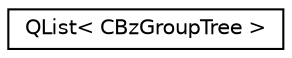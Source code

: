 digraph "类继承关系图"
{
  edge [fontname="Helvetica",fontsize="10",labelfontname="Helvetica",labelfontsize="10"];
  node [fontname="Helvetica",fontsize="10",shape=record];
  rankdir="LR";
  Node0 [label="QList\< CBzGroupTree \>",height=0.2,width=0.4,color="black", fillcolor="white", style="filled",URL="$class_q_list.html"];
}
